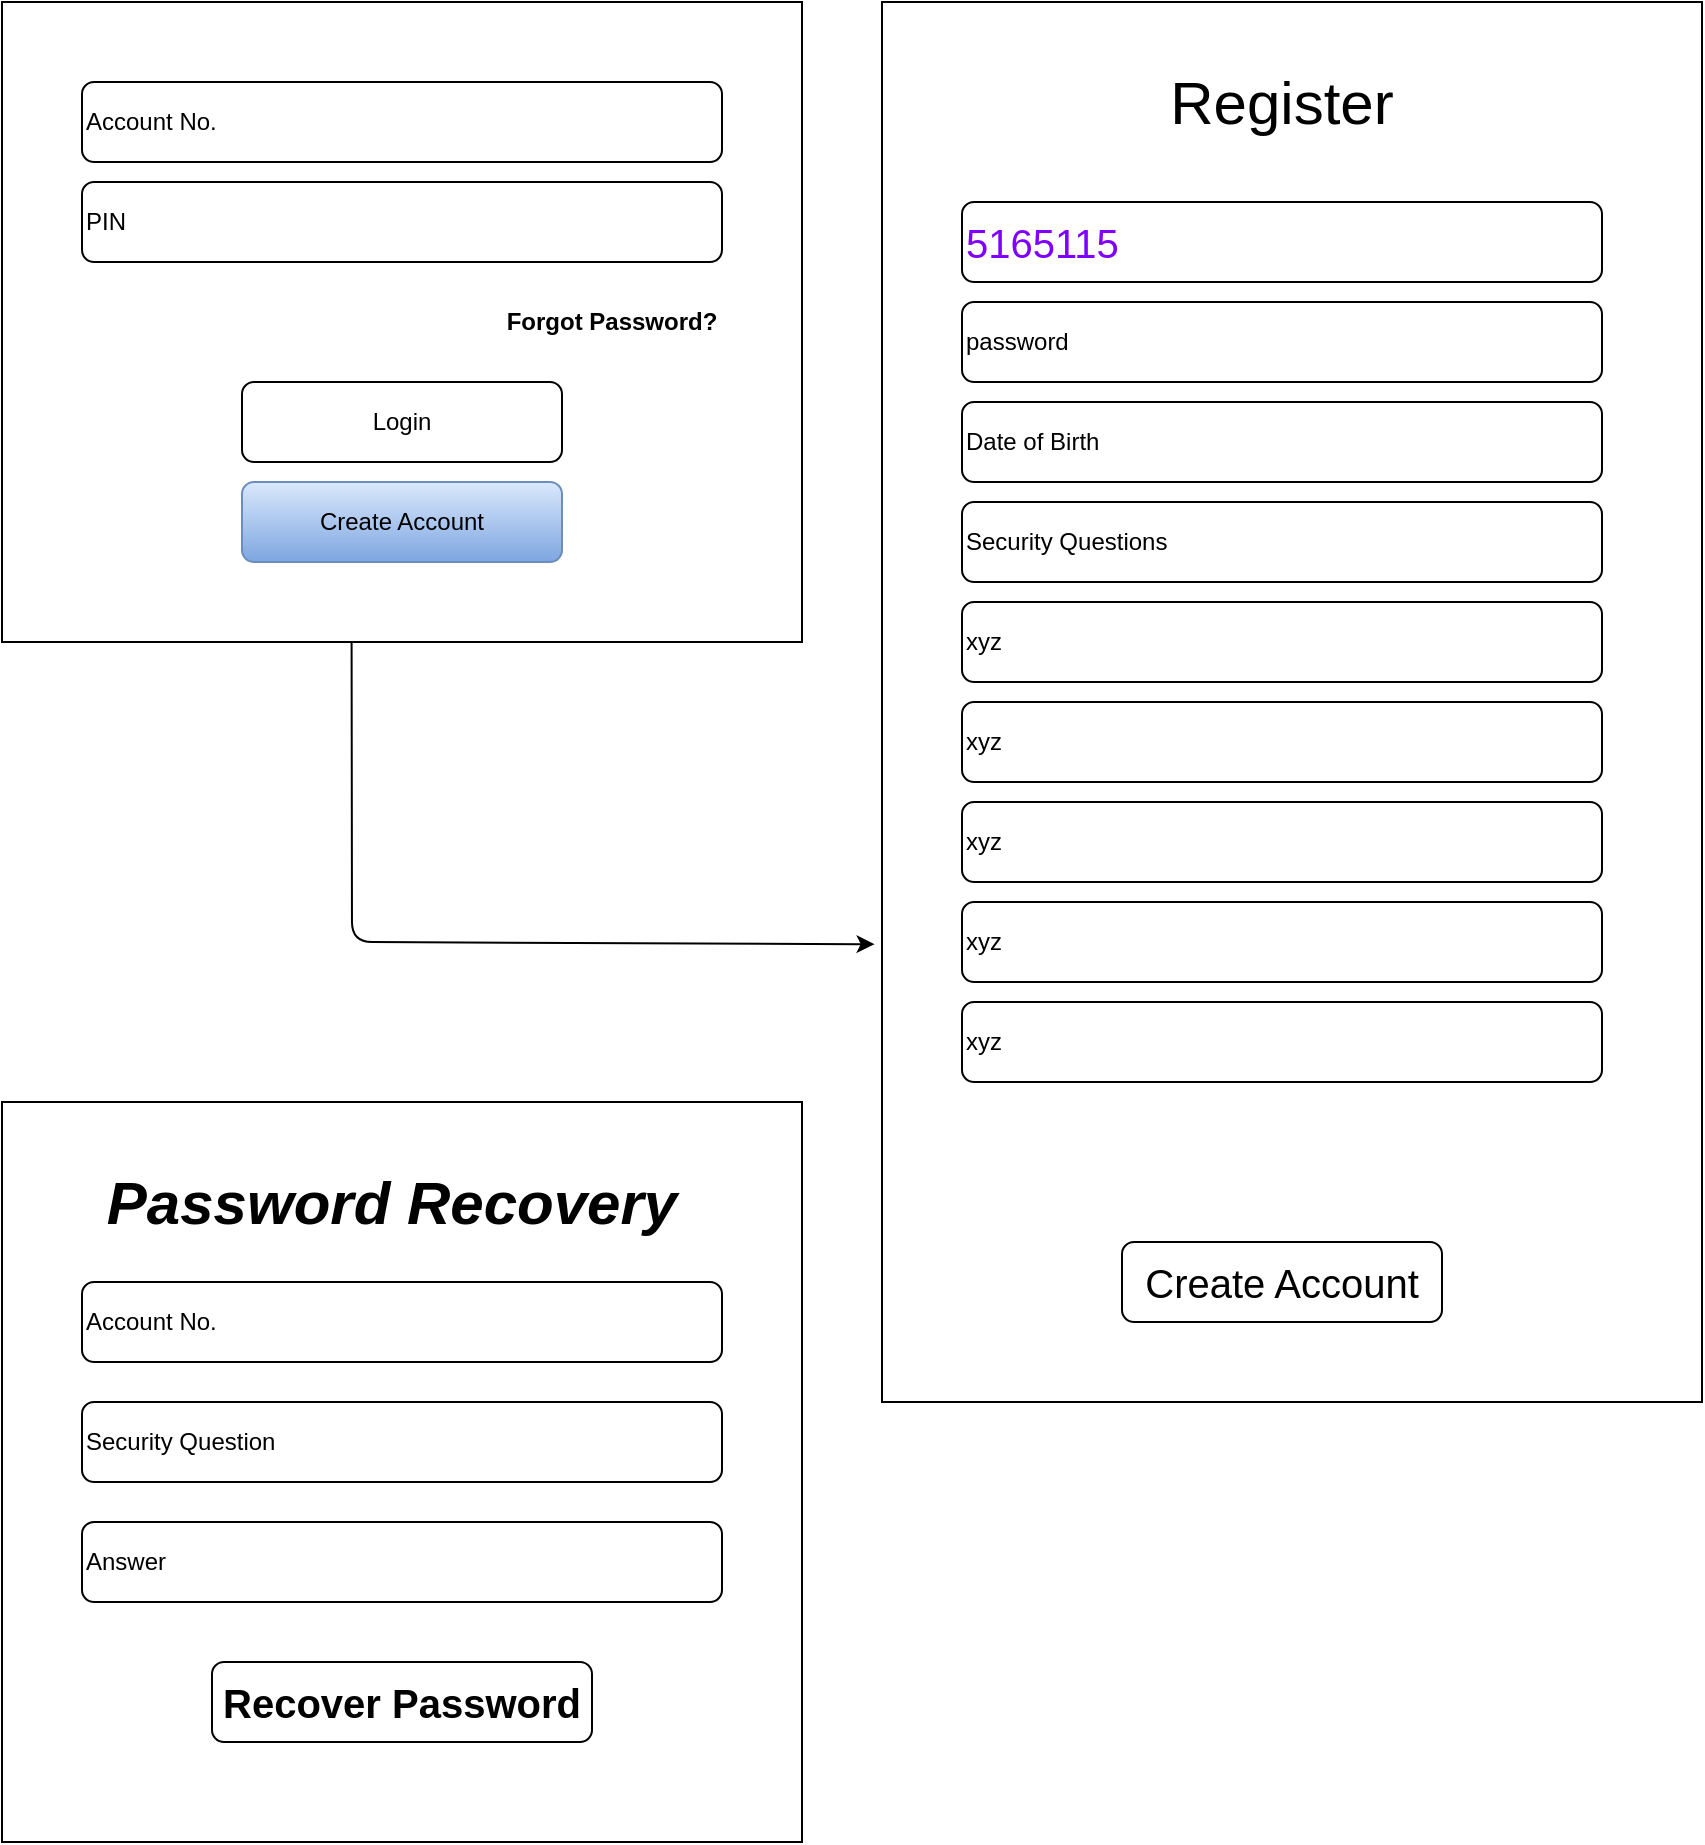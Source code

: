 <mxfile version="14.2.7" type="github"><diagram id="ae22o531-B_NpIBhE5pf" name="Page-1"><mxGraphModel dx="1038" dy="588" grid="1" gridSize="10" guides="1" tooltips="1" connect="1" arrows="1" fold="1" page="1" pageScale="1" pageWidth="850" pageHeight="1100" math="0" shadow="0"><root><mxCell id="0"/><mxCell id="1" parent="0"/><mxCell id="Li3oyaO3AYFAAMPyQhSw-8" value="" style="rounded=0;whiteSpace=wrap;html=1;shadow=0;glass=0;fillColor=none;" vertex="1" parent="1"><mxGeometry x="440" width="410" height="700" as="geometry"/></mxCell><mxCell id="Li3oyaO3AYFAAMPyQhSw-9" value="" style="rounded=0;whiteSpace=wrap;html=1;shadow=0;glass=0;fillColor=none;" vertex="1" parent="1"><mxGeometry width="400" height="320" as="geometry"/></mxCell><mxCell id="Li3oyaO3AYFAAMPyQhSw-10" value="Account No." style="rounded=1;whiteSpace=wrap;html=1;shadow=0;glass=0;fillColor=none;gradientColor=#ffffff;align=left;" vertex="1" parent="1"><mxGeometry x="40" y="40" width="320" height="40" as="geometry"/></mxCell><mxCell id="Li3oyaO3AYFAAMPyQhSw-11" value="PIN" style="rounded=1;whiteSpace=wrap;html=1;shadow=0;glass=0;fillColor=none;gradientColor=#ffffff;align=left;" vertex="1" parent="1"><mxGeometry x="40" y="90" width="320" height="40" as="geometry"/></mxCell><mxCell id="Li3oyaO3AYFAAMPyQhSw-12" value="Login" style="rounded=1;whiteSpace=wrap;html=1;shadow=0;glass=0;fillColor=none;" vertex="1" parent="1"><mxGeometry x="120" y="190" width="160" height="40" as="geometry"/></mxCell><mxCell id="Li3oyaO3AYFAAMPyQhSw-13" value="Create Account" style="rounded=1;whiteSpace=wrap;html=1;shadow=0;glass=0;fillColor=#dae8fc;strokeColor=#6c8ebf;gradientColor=#7ea6e0;" vertex="1" parent="1"><mxGeometry x="120" y="240" width="160" height="40" as="geometry"/></mxCell><mxCell id="Li3oyaO3AYFAAMPyQhSw-14" value="&lt;b&gt;Forgot Password?&lt;/b&gt;" style="text;html=1;strokeColor=none;fillColor=none;align=center;verticalAlign=middle;whiteSpace=wrap;rounded=0;shadow=0;glass=0;" vertex="1" parent="1"><mxGeometry x="250" y="150" width="110" height="20" as="geometry"/></mxCell><mxCell id="Li3oyaO3AYFAAMPyQhSw-15" value="&lt;font style=&quot;font-size: 20px&quot; color=&quot;#7f00ff&quot;&gt;5165115&lt;/font&gt;" style="rounded=1;whiteSpace=wrap;html=1;shadow=0;glass=0;fillColor=none;gradientColor=#ffffff;align=left;" vertex="1" parent="1"><mxGeometry x="480" y="100" width="320" height="40" as="geometry"/></mxCell><mxCell id="Li3oyaO3AYFAAMPyQhSw-16" value="&lt;font style=&quot;font-size: 30px&quot;&gt;Register&lt;/font&gt;" style="text;html=1;strokeColor=none;fillColor=none;align=center;verticalAlign=middle;whiteSpace=wrap;rounded=0;shadow=0;glass=0;" vertex="1" parent="1"><mxGeometry x="575" y="40" width="130" height="20" as="geometry"/></mxCell><mxCell id="Li3oyaO3AYFAAMPyQhSw-17" value="password" style="rounded=1;whiteSpace=wrap;html=1;shadow=0;glass=0;fillColor=none;gradientColor=#ffffff;align=left;" vertex="1" parent="1"><mxGeometry x="480" y="150" width="320" height="40" as="geometry"/></mxCell><mxCell id="Li3oyaO3AYFAAMPyQhSw-18" value="Date of Birth" style="rounded=1;whiteSpace=wrap;html=1;shadow=0;glass=0;fillColor=none;gradientColor=#ffffff;align=left;" vertex="1" parent="1"><mxGeometry x="480" y="200" width="320" height="40" as="geometry"/></mxCell><mxCell id="Li3oyaO3AYFAAMPyQhSw-19" value="Security Questions" style="rounded=1;whiteSpace=wrap;html=1;shadow=0;glass=0;fillColor=none;gradientColor=#ffffff;align=left;" vertex="1" parent="1"><mxGeometry x="480" y="250" width="320" height="40" as="geometry"/></mxCell><mxCell id="Li3oyaO3AYFAAMPyQhSw-23" value="" style="endArrow=classic;html=1;exitX=0.437;exitY=1;exitDx=0;exitDy=0;exitPerimeter=0;entryX=-0.009;entryY=0.673;entryDx=0;entryDy=0;entryPerimeter=0;" edge="1" parent="1" source="Li3oyaO3AYFAAMPyQhSw-9" target="Li3oyaO3AYFAAMPyQhSw-8"><mxGeometry width="50" height="50" relative="1" as="geometry"><mxPoint x="400" y="440" as="sourcePoint"/><mxPoint x="430" y="480" as="targetPoint"/><Array as="points"><mxPoint x="175" y="470"/></Array></mxGeometry></mxCell><mxCell id="Li3oyaO3AYFAAMPyQhSw-24" value="xyz" style="rounded=1;whiteSpace=wrap;html=1;shadow=0;glass=0;fillColor=none;gradientColor=#ffffff;align=left;" vertex="1" parent="1"><mxGeometry x="480" y="300" width="320" height="40" as="geometry"/></mxCell><mxCell id="Li3oyaO3AYFAAMPyQhSw-25" value="xyz" style="rounded=1;whiteSpace=wrap;html=1;shadow=0;glass=0;fillColor=none;gradientColor=#ffffff;align=left;" vertex="1" parent="1"><mxGeometry x="480" y="350" width="320" height="40" as="geometry"/></mxCell><mxCell id="Li3oyaO3AYFAAMPyQhSw-26" value="xyz" style="rounded=1;whiteSpace=wrap;html=1;shadow=0;glass=0;fillColor=none;gradientColor=#ffffff;align=left;" vertex="1" parent="1"><mxGeometry x="480" y="400" width="320" height="40" as="geometry"/></mxCell><mxCell id="Li3oyaO3AYFAAMPyQhSw-27" value="xyz" style="rounded=1;whiteSpace=wrap;html=1;shadow=0;glass=0;fillColor=none;gradientColor=#ffffff;align=left;" vertex="1" parent="1"><mxGeometry x="480" y="450" width="320" height="40" as="geometry"/></mxCell><mxCell id="Li3oyaO3AYFAAMPyQhSw-28" value="xyz" style="rounded=1;whiteSpace=wrap;html=1;shadow=0;glass=0;fillColor=none;gradientColor=#ffffff;align=left;" vertex="1" parent="1"><mxGeometry x="480" y="500" width="320" height="40" as="geometry"/></mxCell><mxCell id="Li3oyaO3AYFAAMPyQhSw-29" value="&lt;font style=&quot;font-size: 20px&quot;&gt;Create Account&lt;/font&gt;" style="rounded=1;whiteSpace=wrap;html=1;shadow=0;glass=0;fillColor=none;gradientColor=#ffffff;align=center;" vertex="1" parent="1"><mxGeometry x="560" y="620" width="160" height="40" as="geometry"/></mxCell><mxCell id="Li3oyaO3AYFAAMPyQhSw-30" value="" style="rounded=0;whiteSpace=wrap;html=1;shadow=0;glass=0;fillColor=none;" vertex="1" parent="1"><mxGeometry y="550" width="400" height="370" as="geometry"/></mxCell><mxCell id="Li3oyaO3AYFAAMPyQhSw-34" value="Account No." style="rounded=1;whiteSpace=wrap;html=1;shadow=0;glass=0;fillColor=none;gradientColor=#ffffff;align=left;" vertex="1" parent="1"><mxGeometry x="40" y="640" width="320" height="40" as="geometry"/></mxCell><mxCell id="Li3oyaO3AYFAAMPyQhSw-35" value="Security Question" style="rounded=1;whiteSpace=wrap;html=1;shadow=0;glass=0;fillColor=none;gradientColor=#ffffff;align=left;" vertex="1" parent="1"><mxGeometry x="40" y="700" width="320" height="40" as="geometry"/></mxCell><mxCell id="Li3oyaO3AYFAAMPyQhSw-36" value="Answer" style="rounded=1;whiteSpace=wrap;html=1;shadow=0;glass=0;fillColor=none;gradientColor=#ffffff;align=left;" vertex="1" parent="1"><mxGeometry x="40" y="760" width="320" height="40" as="geometry"/></mxCell><mxCell id="Li3oyaO3AYFAAMPyQhSw-37" value="&lt;font style=&quot;font-size: 20px&quot;&gt;&lt;b&gt;Recover Password&lt;/b&gt;&lt;/font&gt;" style="rounded=1;whiteSpace=wrap;html=1;shadow=0;glass=0;fillColor=none;gradientColor=#ffffff;align=center;" vertex="1" parent="1"><mxGeometry x="105" y="830" width="190" height="40" as="geometry"/></mxCell><mxCell id="Li3oyaO3AYFAAMPyQhSw-38" value="&lt;font style=&quot;font-size: 30px&quot;&gt;&lt;b&gt;&lt;i&gt;Password Recovery&lt;/i&gt;&lt;/b&gt;&lt;/font&gt;" style="text;html=1;strokeColor=none;fillColor=none;align=center;verticalAlign=middle;whiteSpace=wrap;rounded=0;shadow=0;glass=0;" vertex="1" parent="1"><mxGeometry x="40" y="590" width="310" height="20" as="geometry"/></mxCell></root></mxGraphModel></diagram></mxfile>